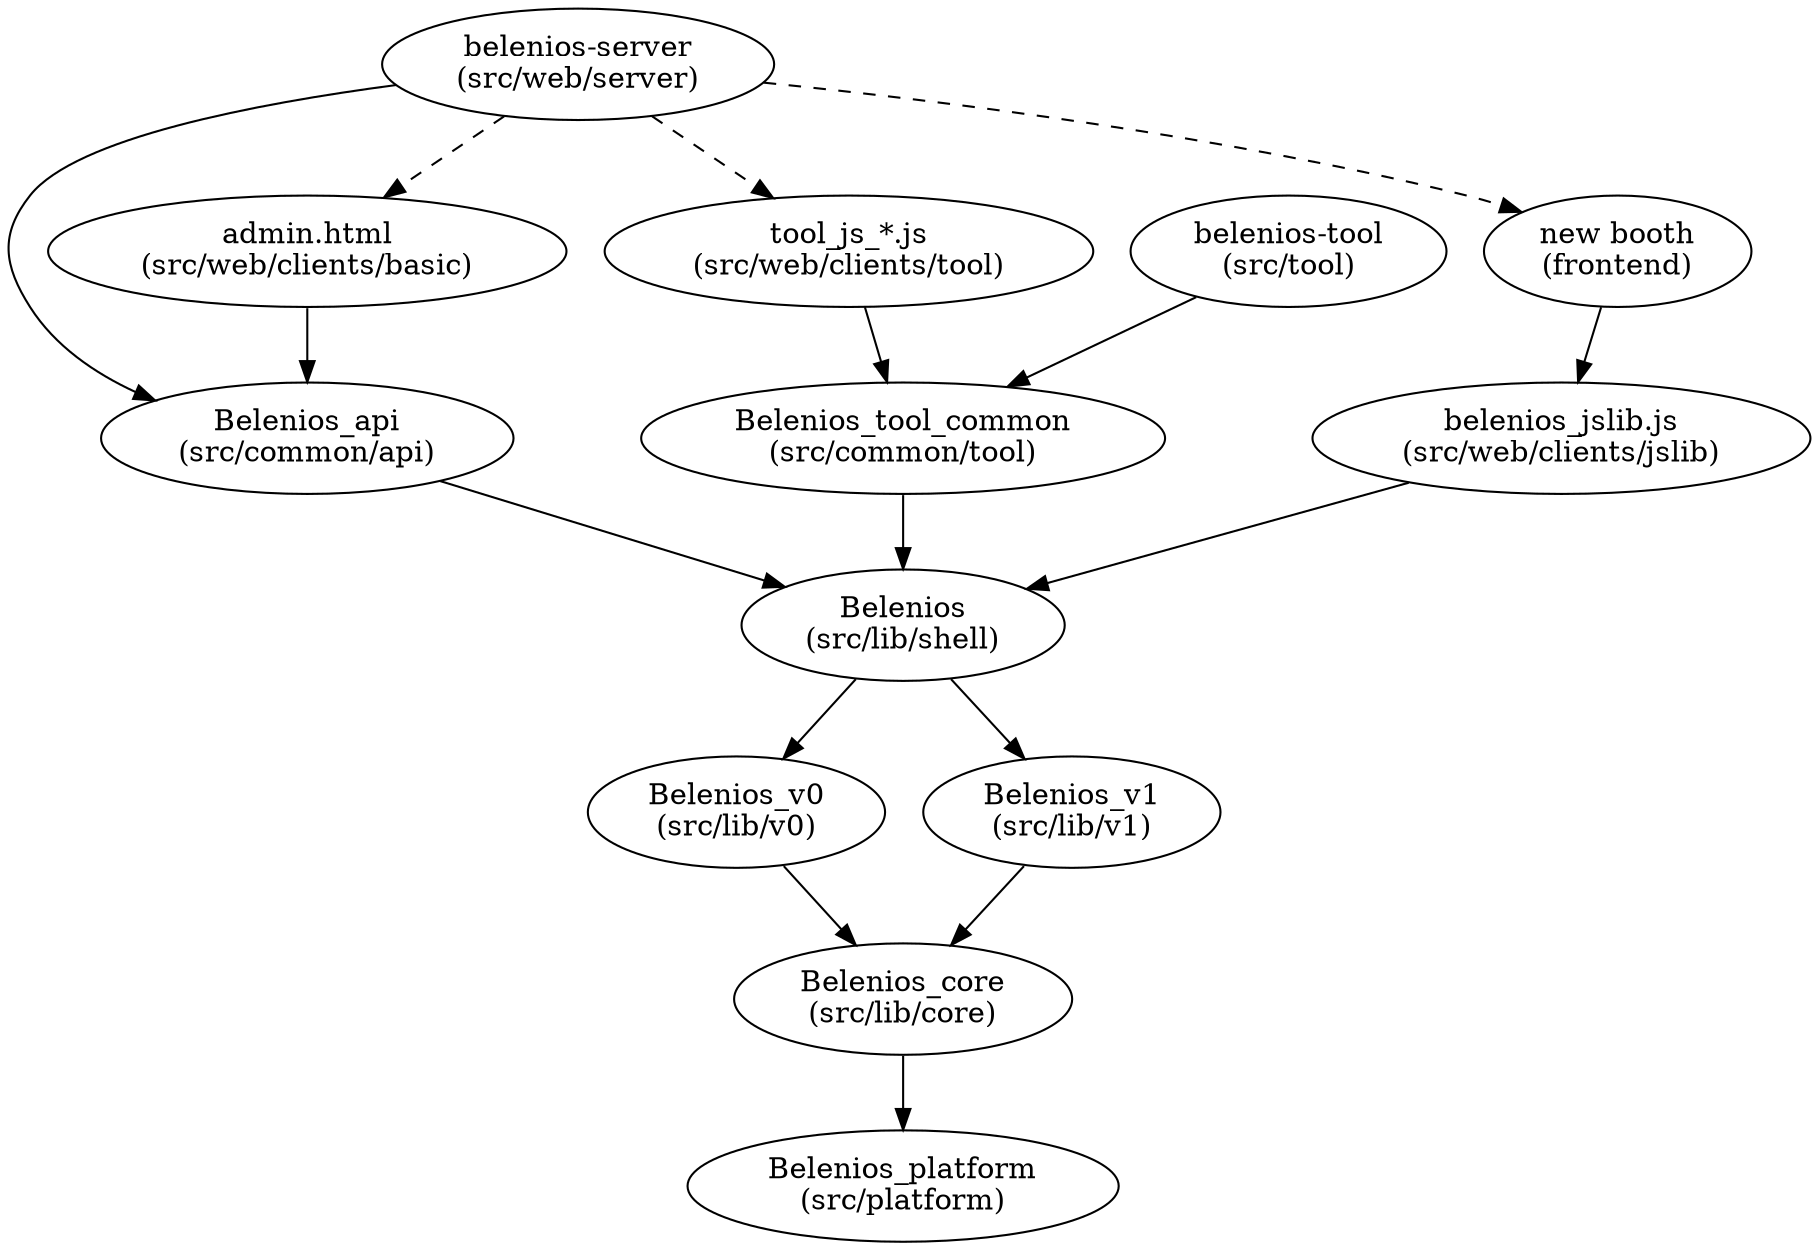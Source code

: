 digraph components {
    Belenios_platform [label="Belenios_platform\n(src/platform)"];
    Belenios_core [label="Belenios_core\n(src/lib/core)"];
    Belenios_v0 [label="Belenios_v0\n(src/lib/v0)"];
    Belenios_v1 [label="Belenios_v1\n(src/lib/v1)"];
    Belenios [label="Belenios\n(src/lib/shell)"];
    Belenios_api [label="Belenios_api\n(src/common/api)"];
    Belenios_tool_common [label="Belenios_tool_common\n(src/common/tool)"];
    "belenios-server" [label="belenios-server\n(src/web/server)"];
    "belenios-tool" [label="belenios-tool\n(src/tool)"];
    "belenios_jslib.js" [label="belenios_jslib.js\n(src/web/clients/jslib)"];
    "tool_js_*.js" [label="tool_js_*.js\n(src/web/clients/tool)"];
    "admin.html" [label="admin.html\n(src/web/clients/basic)"];
    "new booth" [label="new booth\n(frontend)"];
    Belenios_core -> Belenios_platform;
    Belenios -> Belenios_v0;
    Belenios -> Belenios_v1;
    Belenios_v0 -> Belenios_core;
    Belenios_v1 -> Belenios_core;
    Belenios_tool_common -> Belenios;
    Belenios_api -> Belenios;
    "belenios-tool" -> Belenios_tool_common;
    "admin.html" -> Belenios_api;
    "tool_js_*.js" -> Belenios_tool_common;
    "belenios_jslib.js" -> Belenios;
    "belenios-server" -> Belenios_api;
    "new booth" -> "belenios_jslib.js";
    "belenios-server" -> "tool_js_*.js" [style=dashed];
    "belenios-server" -> "admin.html" [style=dashed];
    "belenios-server" -> "new booth" [style=dashed];
}
